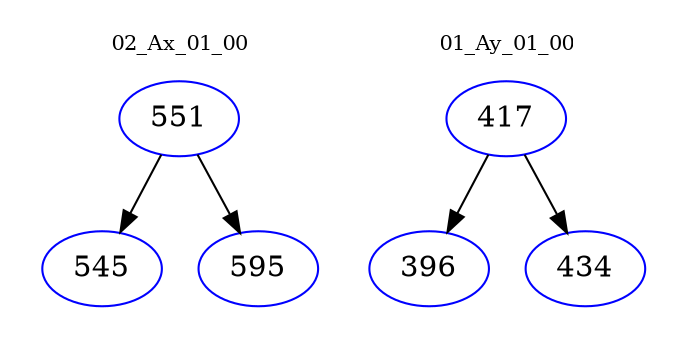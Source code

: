 digraph{
subgraph cluster_0 {
color = white
label = "02_Ax_01_00";
fontsize=10;
T0_551 [label="551", color="blue"]
T0_551 -> T0_545 [color="black"]
T0_545 [label="545", color="blue"]
T0_551 -> T0_595 [color="black"]
T0_595 [label="595", color="blue"]
}
subgraph cluster_1 {
color = white
label = "01_Ay_01_00";
fontsize=10;
T1_417 [label="417", color="blue"]
T1_417 -> T1_396 [color="black"]
T1_396 [label="396", color="blue"]
T1_417 -> T1_434 [color="black"]
T1_434 [label="434", color="blue"]
}
}
